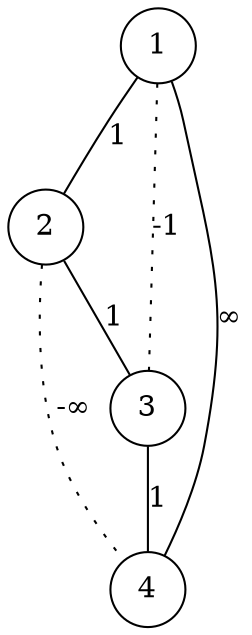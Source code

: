 graph g{
    layout = dot
//    layout = fdp
//    layout = neato
//    layout = osage
//    layout = sfdp
//    layout = twopi
1 [shape=circle];
2 [shape=circle];
3 [shape=circle];
4 [shape=circle];

1 -- 2 [label = "1"];
2 -- 3 [label = "1"];
3 -- 4 [label = "1"];
4 -- 1 [label = "∞"];
1 -- 3 [label = "-1", style = dotted];
2 -- 4 [label = "-∞", style = dotted];
}